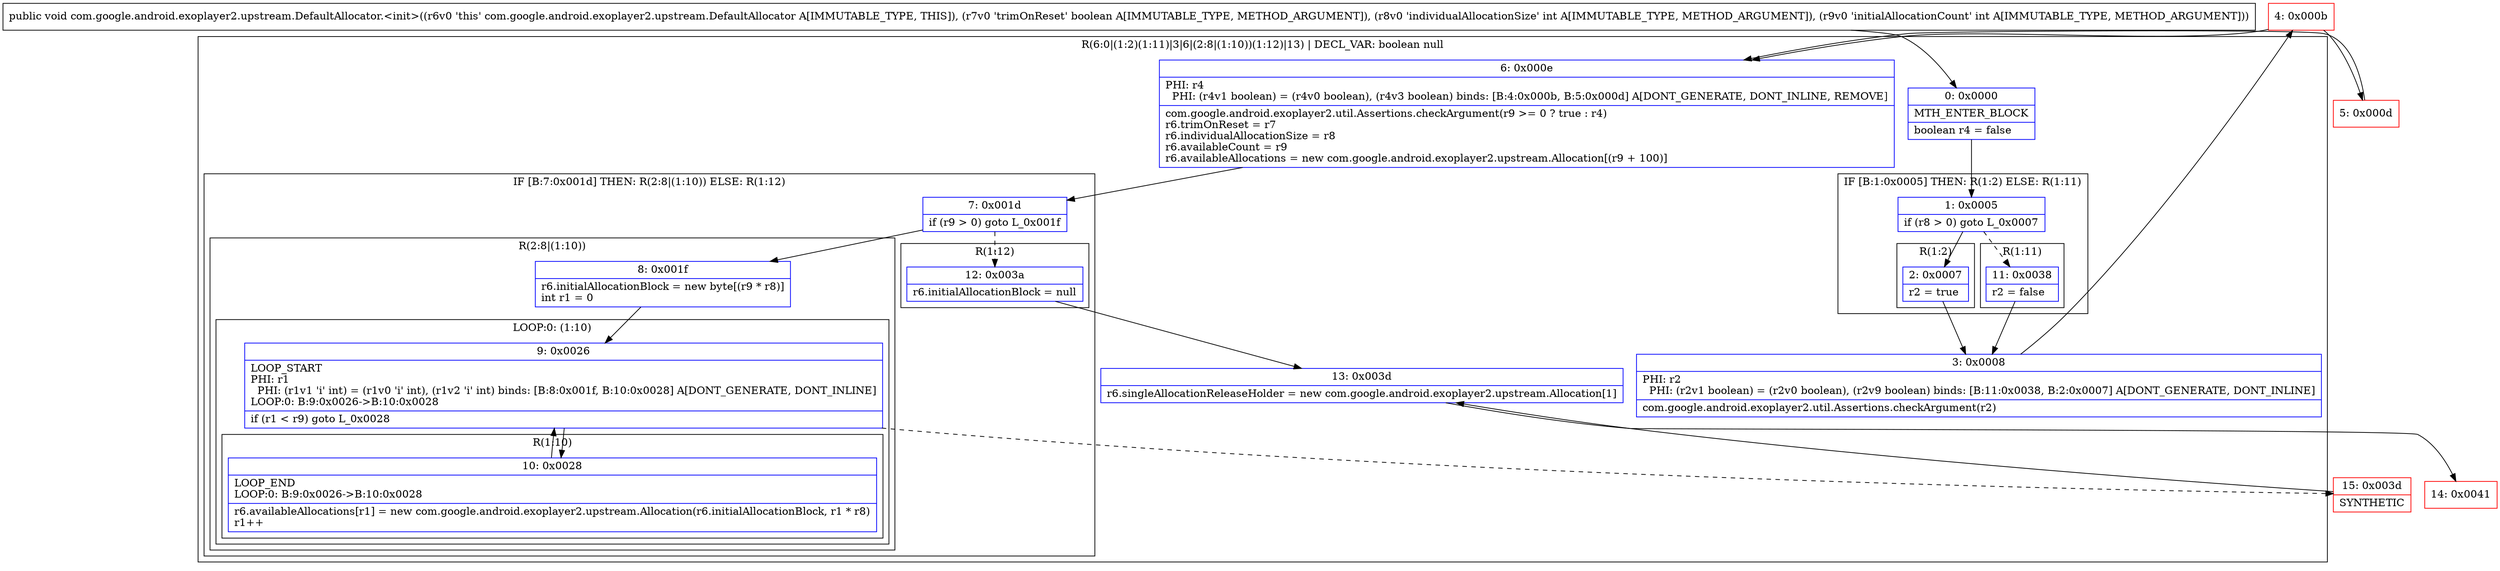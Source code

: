 digraph "CFG forcom.google.android.exoplayer2.upstream.DefaultAllocator.\<init\>(ZII)V" {
subgraph cluster_Region_2070613348 {
label = "R(6:0|(1:2)(1:11)|3|6|(2:8|(1:10))(1:12)|13) | DECL_VAR: boolean null\l";
node [shape=record,color=blue];
Node_0 [shape=record,label="{0\:\ 0x0000|MTH_ENTER_BLOCK\l|boolean r4 = false\l}"];
subgraph cluster_IfRegion_438997266 {
label = "IF [B:1:0x0005] THEN: R(1:2) ELSE: R(1:11)";
node [shape=record,color=blue];
Node_1 [shape=record,label="{1\:\ 0x0005|if (r8 \> 0) goto L_0x0007\l}"];
subgraph cluster_Region_274982338 {
label = "R(1:2)";
node [shape=record,color=blue];
Node_2 [shape=record,label="{2\:\ 0x0007|r2 = true\l}"];
}
subgraph cluster_Region_784812637 {
label = "R(1:11)";
node [shape=record,color=blue];
Node_11 [shape=record,label="{11\:\ 0x0038|r2 = false\l}"];
}
}
Node_3 [shape=record,label="{3\:\ 0x0008|PHI: r2 \l  PHI: (r2v1 boolean) = (r2v0 boolean), (r2v9 boolean) binds: [B:11:0x0038, B:2:0x0007] A[DONT_GENERATE, DONT_INLINE]\l|com.google.android.exoplayer2.util.Assertions.checkArgument(r2)\l}"];
Node_6 [shape=record,label="{6\:\ 0x000e|PHI: r4 \l  PHI: (r4v1 boolean) = (r4v0 boolean), (r4v3 boolean) binds: [B:4:0x000b, B:5:0x000d] A[DONT_GENERATE, DONT_INLINE, REMOVE]\l|com.google.android.exoplayer2.util.Assertions.checkArgument(r9 \>= 0 ? true : r4)\lr6.trimOnReset = r7\lr6.individualAllocationSize = r8\lr6.availableCount = r9\lr6.availableAllocations = new com.google.android.exoplayer2.upstream.Allocation[(r9 + 100)]\l}"];
subgraph cluster_IfRegion_676212381 {
label = "IF [B:7:0x001d] THEN: R(2:8|(1:10)) ELSE: R(1:12)";
node [shape=record,color=blue];
Node_7 [shape=record,label="{7\:\ 0x001d|if (r9 \> 0) goto L_0x001f\l}"];
subgraph cluster_Region_1278570395 {
label = "R(2:8|(1:10))";
node [shape=record,color=blue];
Node_8 [shape=record,label="{8\:\ 0x001f|r6.initialAllocationBlock = new byte[(r9 * r8)]\lint r1 = 0\l}"];
subgraph cluster_LoopRegion_1872120660 {
label = "LOOP:0: (1:10)";
node [shape=record,color=blue];
Node_9 [shape=record,label="{9\:\ 0x0026|LOOP_START\lPHI: r1 \l  PHI: (r1v1 'i' int) = (r1v0 'i' int), (r1v2 'i' int) binds: [B:8:0x001f, B:10:0x0028] A[DONT_GENERATE, DONT_INLINE]\lLOOP:0: B:9:0x0026\-\>B:10:0x0028\l|if (r1 \< r9) goto L_0x0028\l}"];
subgraph cluster_Region_2065129817 {
label = "R(1:10)";
node [shape=record,color=blue];
Node_10 [shape=record,label="{10\:\ 0x0028|LOOP_END\lLOOP:0: B:9:0x0026\-\>B:10:0x0028\l|r6.availableAllocations[r1] = new com.google.android.exoplayer2.upstream.Allocation(r6.initialAllocationBlock, r1 * r8)\lr1++\l}"];
}
}
}
subgraph cluster_Region_2076643052 {
label = "R(1:12)";
node [shape=record,color=blue];
Node_12 [shape=record,label="{12\:\ 0x003a|r6.initialAllocationBlock = null\l}"];
}
}
Node_13 [shape=record,label="{13\:\ 0x003d|r6.singleAllocationReleaseHolder = new com.google.android.exoplayer2.upstream.Allocation[1]\l}"];
}
Node_4 [shape=record,color=red,label="{4\:\ 0x000b}"];
Node_5 [shape=record,color=red,label="{5\:\ 0x000d}"];
Node_14 [shape=record,color=red,label="{14\:\ 0x0041}"];
Node_15 [shape=record,color=red,label="{15\:\ 0x003d|SYNTHETIC\l}"];
MethodNode[shape=record,label="{public void com.google.android.exoplayer2.upstream.DefaultAllocator.\<init\>((r6v0 'this' com.google.android.exoplayer2.upstream.DefaultAllocator A[IMMUTABLE_TYPE, THIS]), (r7v0 'trimOnReset' boolean A[IMMUTABLE_TYPE, METHOD_ARGUMENT]), (r8v0 'individualAllocationSize' int A[IMMUTABLE_TYPE, METHOD_ARGUMENT]), (r9v0 'initialAllocationCount' int A[IMMUTABLE_TYPE, METHOD_ARGUMENT])) }"];
MethodNode -> Node_0;
Node_0 -> Node_1;
Node_1 -> Node_2;
Node_1 -> Node_11[style=dashed];
Node_2 -> Node_3;
Node_11 -> Node_3;
Node_3 -> Node_4;
Node_6 -> Node_7;
Node_7 -> Node_8;
Node_7 -> Node_12[style=dashed];
Node_8 -> Node_9;
Node_9 -> Node_10;
Node_9 -> Node_15[style=dashed];
Node_10 -> Node_9;
Node_12 -> Node_13;
Node_13 -> Node_14;
Node_4 -> Node_5;
Node_4 -> Node_6;
Node_5 -> Node_6;
Node_15 -> Node_13;
}

